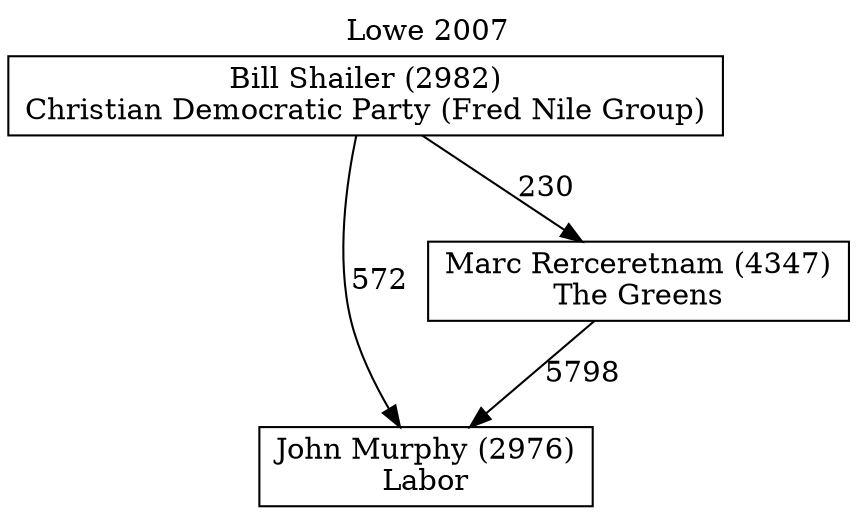 // House preference flow
digraph "John Murphy (2976)_Lowe_2007" {
	graph [label="Lowe 2007" labelloc=t mclimit=10]
	node [shape=box]
	"John Murphy (2976)" [label="John Murphy (2976)
Labor"]
	"Marc Rerceretnam (4347)" [label="Marc Rerceretnam (4347)
The Greens"]
	"Bill Shailer (2982)" [label="Bill Shailer (2982)
Christian Democratic Party (Fred Nile Group)"]
	"Marc Rerceretnam (4347)" -> "John Murphy (2976)" [label=5798]
	"Bill Shailer (2982)" -> "Marc Rerceretnam (4347)" [label=230]
	"Bill Shailer (2982)" -> "John Murphy (2976)" [label=572]
}
